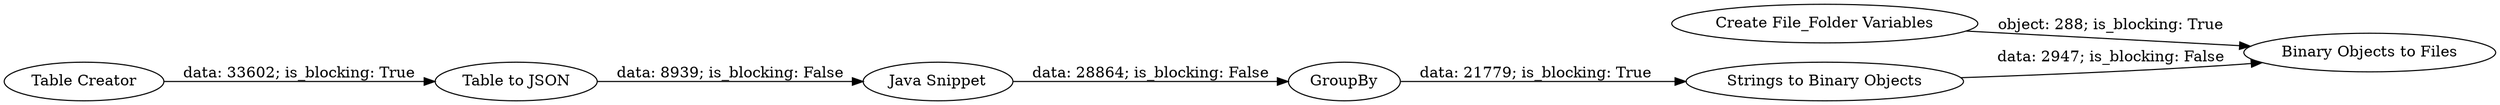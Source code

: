 digraph {
	"3027922686644805949_1348" [label="Create File_Folder Variables"]
	"3027922686644805949_1342" [label="Java Snippet"]
	"3027922686644805949_1344" [label="Strings to Binary Objects"]
	"3027922686644805949_1345" [label="Binary Objects to Files"]
	"3027922686644805949_1347" [label="Table Creator"]
	"3027922686644805949_1343" [label=GroupBy]
	"3027922686644805949_1340" [label="Table to JSON"]
	"3027922686644805949_1347" -> "3027922686644805949_1340" [label="data: 33602; is_blocking: True"]
	"3027922686644805949_1348" -> "3027922686644805949_1345" [label="object: 288; is_blocking: True"]
	"3027922686644805949_1344" -> "3027922686644805949_1345" [label="data: 2947; is_blocking: False"]
	"3027922686644805949_1342" -> "3027922686644805949_1343" [label="data: 28864; is_blocking: False"]
	"3027922686644805949_1343" -> "3027922686644805949_1344" [label="data: 21779; is_blocking: True"]
	"3027922686644805949_1340" -> "3027922686644805949_1342" [label="data: 8939; is_blocking: False"]
	rankdir=LR
}

